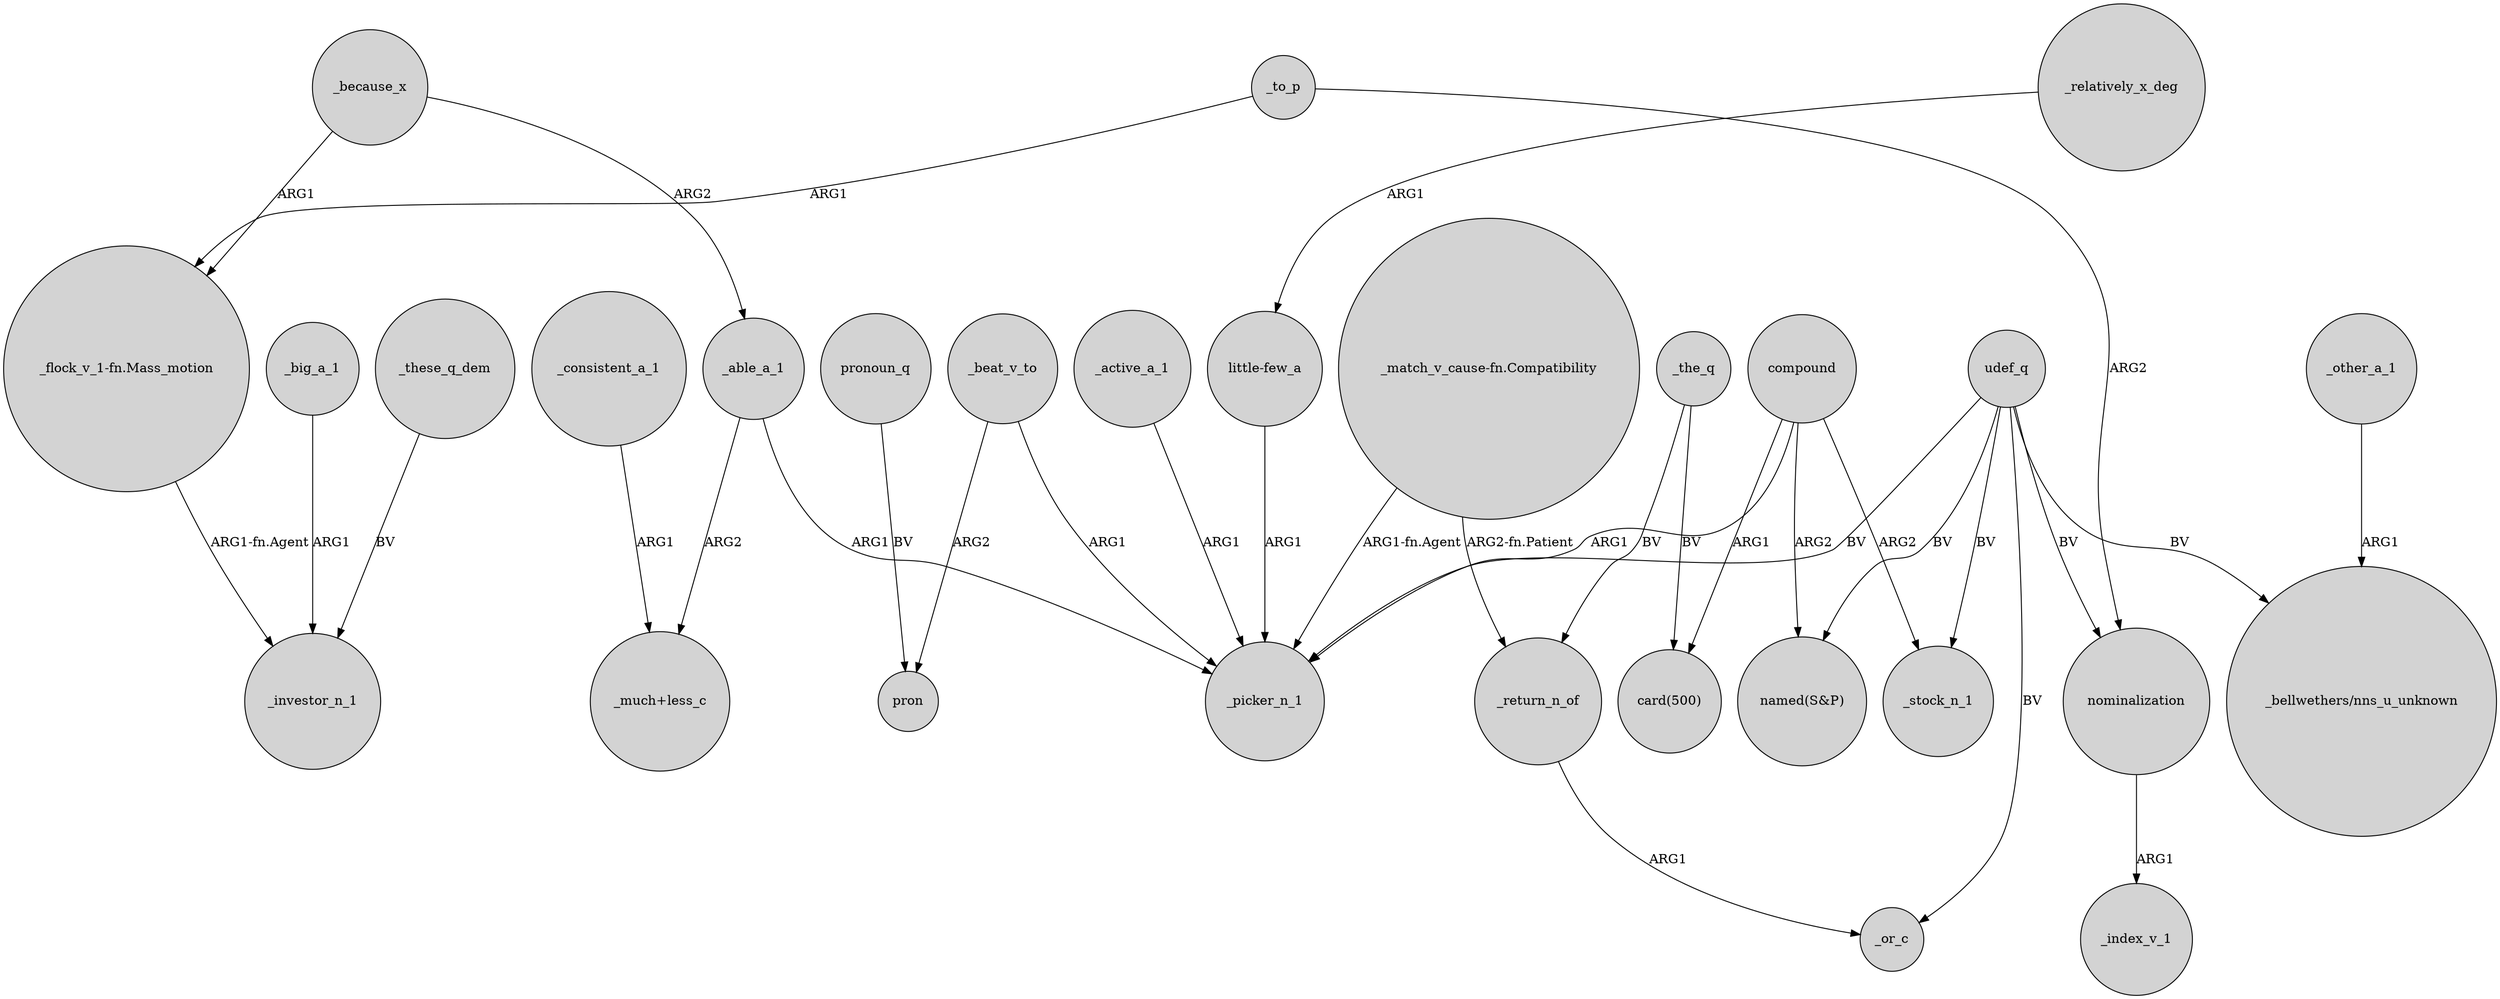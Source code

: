 digraph {
	node [shape=circle style=filled]
	_the_q -> _return_n_of [label=BV]
	_active_a_1 -> _picker_n_1 [label=ARG1]
	_return_n_of -> _or_c [label=ARG1]
	_consistent_a_1 -> "_much+less_c" [label=ARG1]
	_relatively_x_deg -> "little-few_a" [label=ARG1]
	_to_p -> "_flock_v_1-fn.Mass_motion" [label=ARG1]
	_able_a_1 -> "_much+less_c" [label=ARG2]
	_beat_v_to -> pron [label=ARG2]
	"little-few_a" -> _picker_n_1 [label=ARG1]
	udef_q -> "named(S&P)" [label=BV]
	udef_q -> _or_c [label=BV]
	_big_a_1 -> _investor_n_1 [label=ARG1]
	"_match_v_cause-fn.Compatibility" -> _picker_n_1 [label="ARG1-fn.Agent"]
	compound -> _stock_n_1 [label=ARG2]
	compound -> _picker_n_1 [label=ARG1]
	compound -> "card(500)" [label=ARG1]
	pronoun_q -> pron [label=BV]
	udef_q -> "_bellwethers/nns_u_unknown" [label=BV]
	nominalization -> _index_v_1 [label=ARG1]
	udef_q -> _picker_n_1 [label=BV]
	udef_q -> _stock_n_1 [label=BV]
	_beat_v_to -> _picker_n_1 [label=ARG1]
	_to_p -> nominalization [label=ARG2]
	"_flock_v_1-fn.Mass_motion" -> _investor_n_1 [label="ARG1-fn.Agent"]
	_able_a_1 -> _picker_n_1 [label=ARG1]
	udef_q -> nominalization [label=BV]
	"_match_v_cause-fn.Compatibility" -> _return_n_of [label="ARG2-fn.Patient"]
	_the_q -> "card(500)" [label=BV]
	_these_q_dem -> _investor_n_1 [label=BV]
	_because_x -> _able_a_1 [label=ARG2]
	_other_a_1 -> "_bellwethers/nns_u_unknown" [label=ARG1]
	_because_x -> "_flock_v_1-fn.Mass_motion" [label=ARG1]
	compound -> "named(S&P)" [label=ARG2]
}

